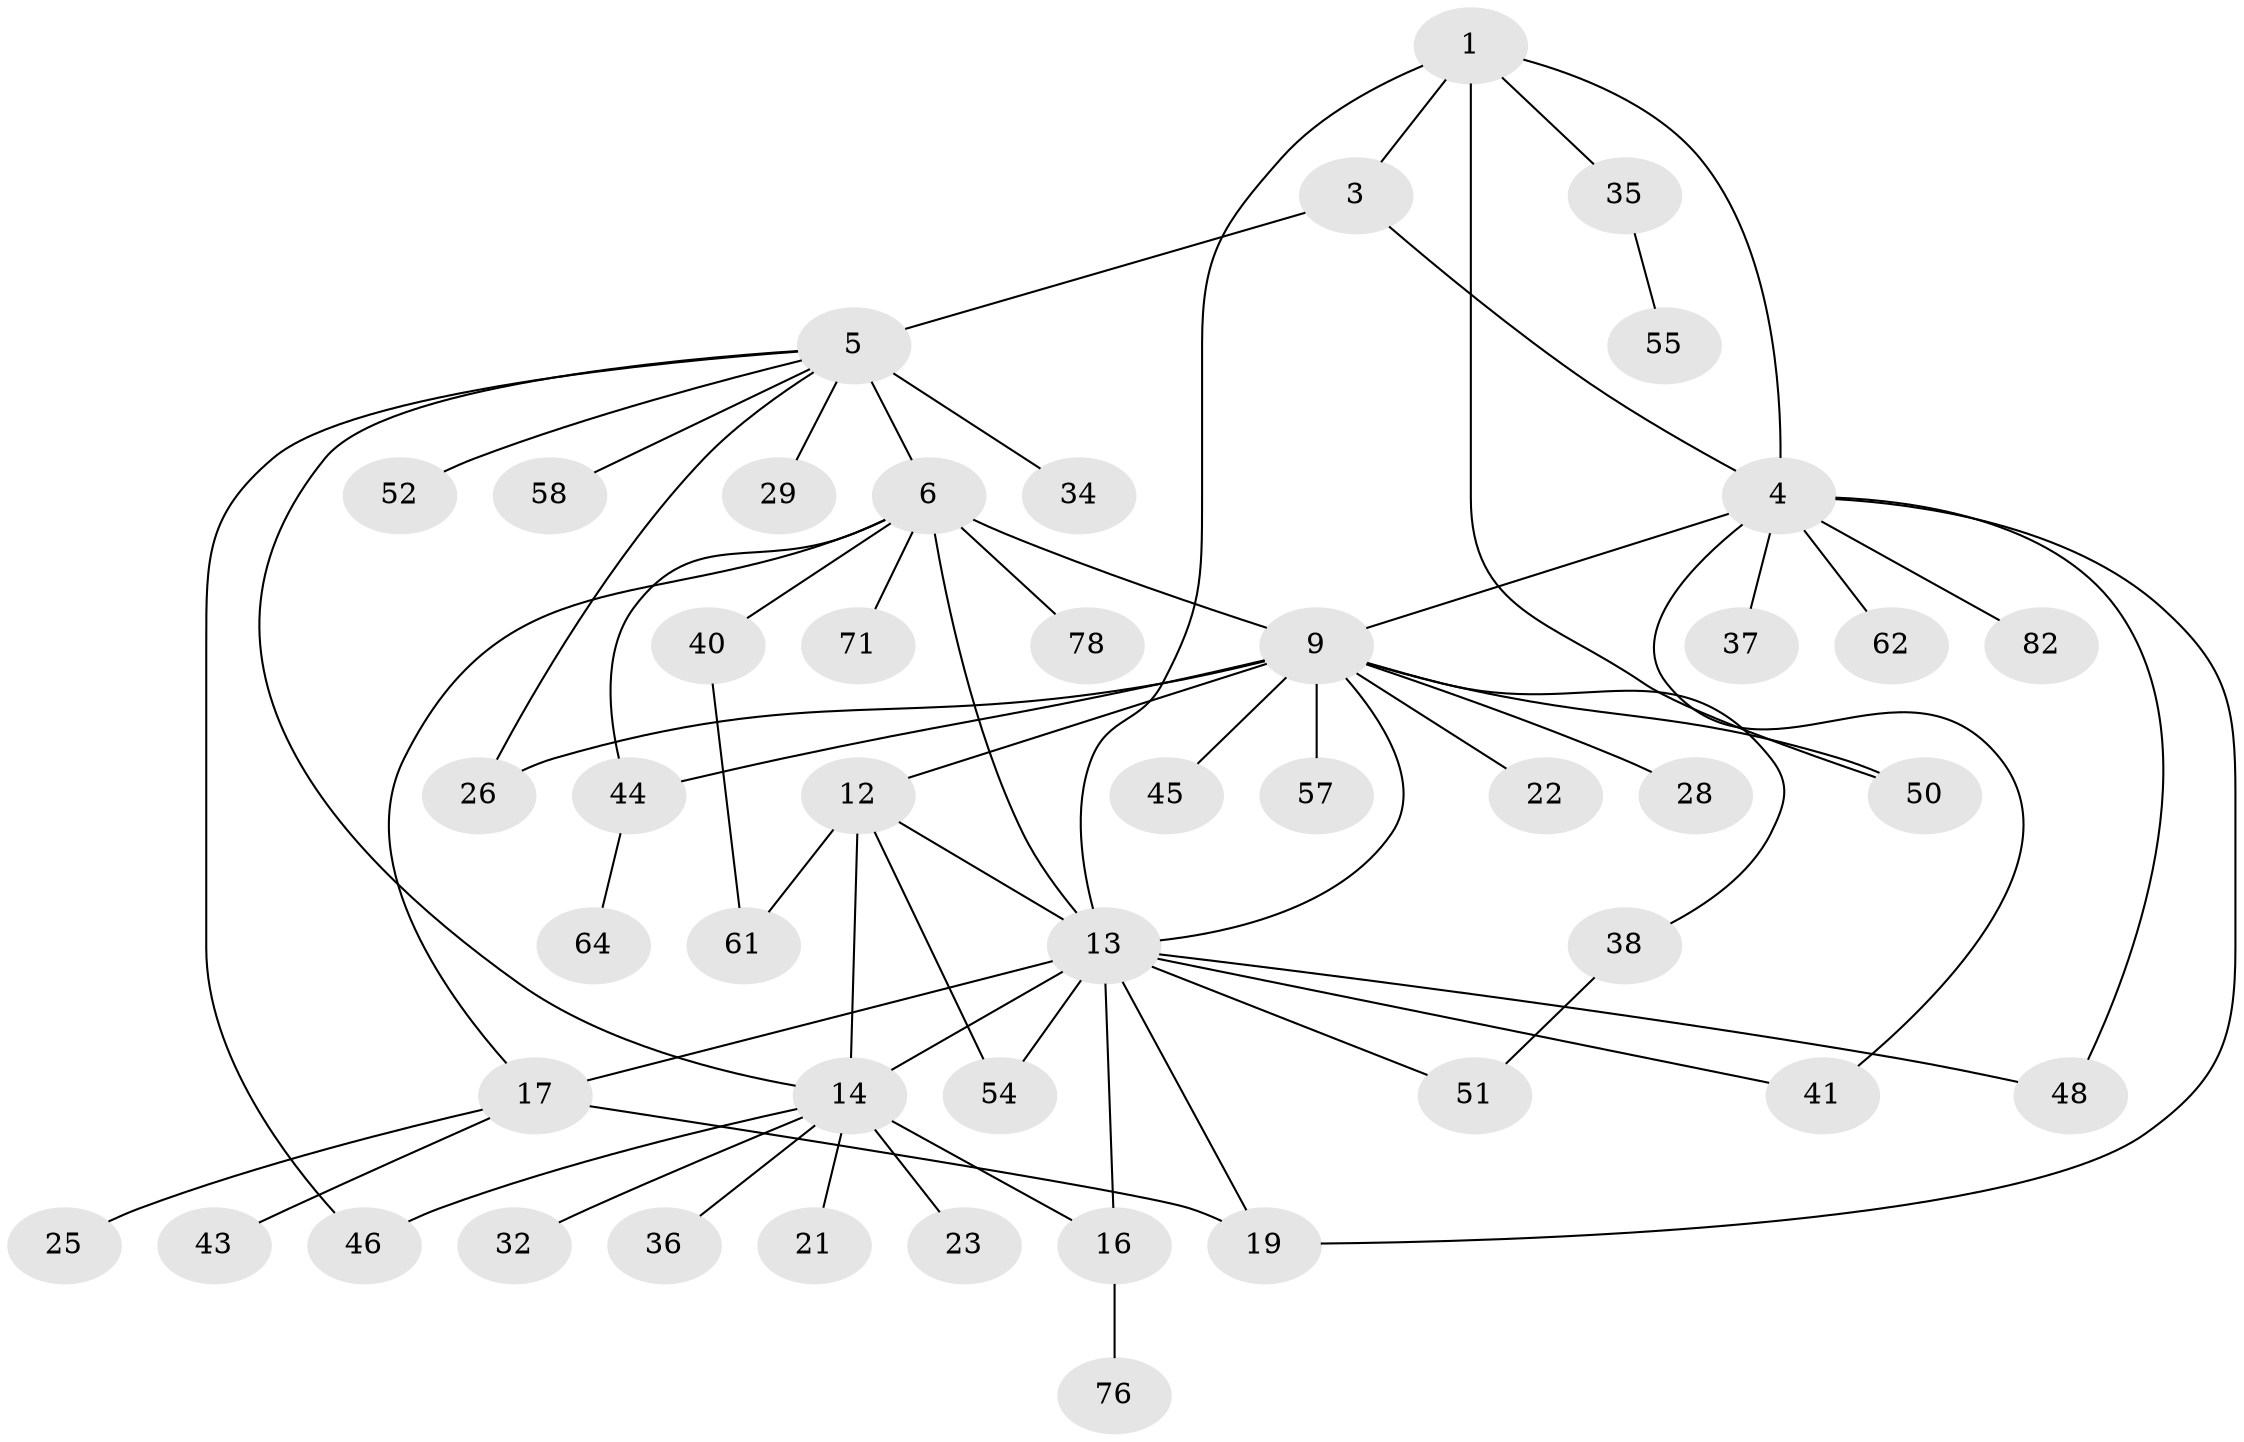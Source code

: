 // original degree distribution, {4: 0.05434782608695652, 7: 0.03260869565217391, 6: 0.043478260869565216, 12: 0.010869565217391304, 14: 0.010869565217391304, 5: 0.021739130434782608, 10: 0.010869565217391304, 9: 0.021739130434782608, 11: 0.010869565217391304, 8: 0.010869565217391304, 1: 0.5217391304347826, 2: 0.18478260869565216, 3: 0.06521739130434782}
// Generated by graph-tools (version 1.1) at 2025/19/03/04/25 18:19:47]
// undirected, 46 vertices, 65 edges
graph export_dot {
graph [start="1"]
  node [color=gray90,style=filled];
  1 [super="+2+88"];
  3 [super="+42+91"];
  4 [super="+47+39"];
  5 [super="+31+7"];
  6 [super="+8"];
  9 [super="+10+30+11"];
  12 [super="+49+59+66+89"];
  13 [super="+56+18+85+68"];
  14 [super="+15+90"];
  16;
  17 [super="+75"];
  19;
  21;
  22;
  23;
  25;
  26 [super="+72+80+84"];
  28;
  29 [super="+74"];
  32;
  34;
  35;
  36;
  37 [super="+53+65"];
  38;
  40;
  41;
  43 [super="+73"];
  44;
  45;
  46 [super="+60"];
  48;
  50;
  51;
  52;
  54;
  55;
  57;
  58;
  61;
  62;
  64;
  71;
  76 [super="+81"];
  78;
  82 [super="+83"];
  1 -- 3 [weight=2];
  1 -- 4 [weight=2];
  1 -- 50;
  1 -- 35;
  1 -- 13;
  3 -- 4;
  3 -- 5;
  4 -- 19;
  4 -- 37;
  4 -- 41;
  4 -- 48;
  4 -- 62;
  4 -- 82;
  4 -- 9;
  5 -- 6 [weight=4];
  5 -- 34;
  5 -- 58;
  5 -- 46;
  5 -- 14;
  5 -- 52;
  5 -- 26;
  5 -- 29;
  6 -- 9;
  6 -- 17;
  6 -- 40;
  6 -- 44;
  6 -- 71;
  6 -- 78;
  6 -- 13;
  9 -- 12 [weight=3];
  9 -- 38;
  9 -- 45;
  9 -- 13 [weight=2];
  9 -- 50;
  9 -- 22;
  9 -- 57;
  9 -- 28;
  9 -- 44;
  9 -- 26;
  12 -- 54;
  12 -- 61;
  12 -- 14;
  12 -- 13;
  13 -- 14 [weight=2];
  13 -- 16;
  13 -- 54;
  13 -- 48;
  13 -- 17 [weight=2];
  13 -- 51;
  13 -- 19 [weight=2];
  13 -- 41;
  14 -- 16 [weight=2];
  14 -- 46;
  14 -- 32;
  14 -- 36;
  14 -- 21;
  14 -- 23;
  16 -- 76;
  17 -- 19;
  17 -- 25;
  17 -- 43;
  35 -- 55;
  38 -- 51;
  40 -- 61;
  44 -- 64;
}
